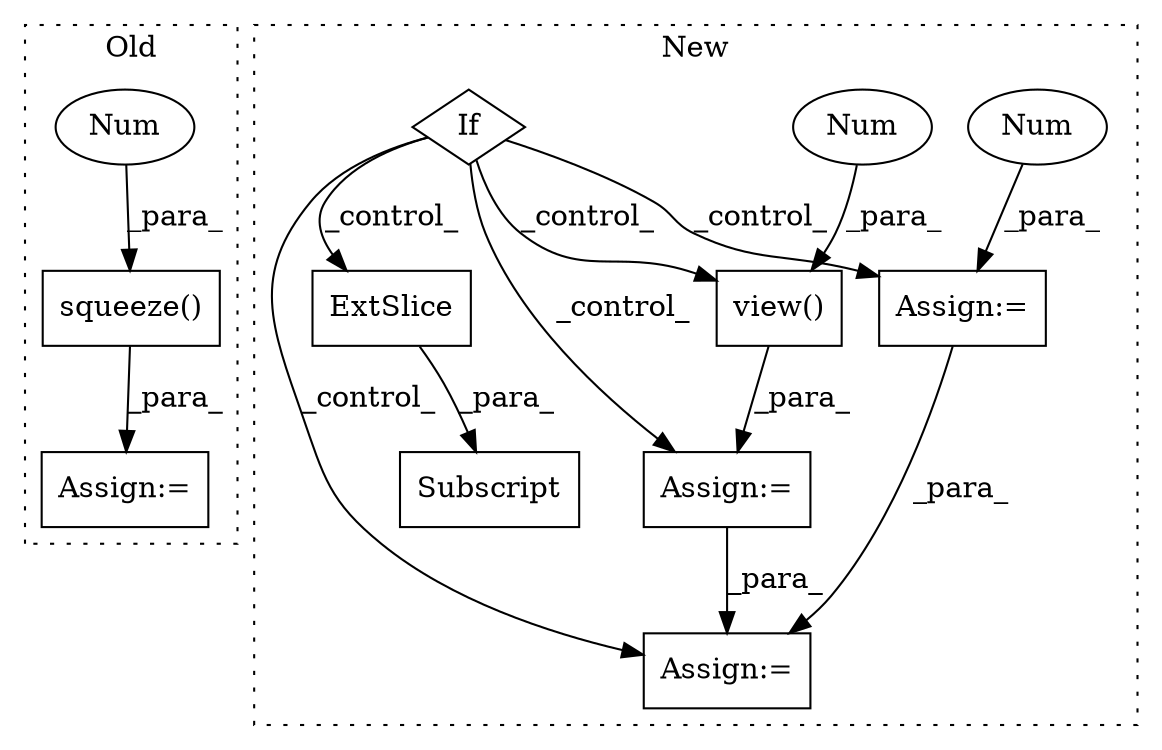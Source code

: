 digraph G {
subgraph cluster0 {
1 [label="squeeze()" a="75" s="8964,8983" l="18,1" shape="box"];
4 [label="Num" a="76" s="8982" l="1" shape="ellipse"];
5 [label="Assign:=" a="68" s="8961" l="3" shape="box"];
label = "Old";
style="dotted";
}
subgraph cluster1 {
2 [label="ExtSlice" a="85" s="8917" l="16" shape="box"];
3 [label="Subscript" a="63" s="8917,0" l="24,0" shape="box"];
6 [label="If" a="96" s="8089" l="3" shape="diamond"];
7 [label="Assign:=" a="68" s="8374" l="3" shape="box"];
8 [label="Num" a="76" s="8377" l="3" shape="ellipse"];
9 [label="view()" a="75" s="8252,8282" l="7,1" shape="box"];
10 [label="Num" a="76" s="8259" l="2" shape="ellipse"];
11 [label="Assign:=" a="68" s="8249" l="3" shape="box"];
12 [label="Assign:=" a="68" s="8399" l="3" shape="box"];
label = "New";
style="dotted";
}
1 -> 5 [label="_para_"];
2 -> 3 [label="_para_"];
4 -> 1 [label="_para_"];
6 -> 7 [label="_control_"];
6 -> 9 [label="_control_"];
6 -> 2 [label="_control_"];
6 -> 12 [label="_control_"];
6 -> 11 [label="_control_"];
7 -> 12 [label="_para_"];
8 -> 7 [label="_para_"];
9 -> 11 [label="_para_"];
10 -> 9 [label="_para_"];
11 -> 12 [label="_para_"];
}